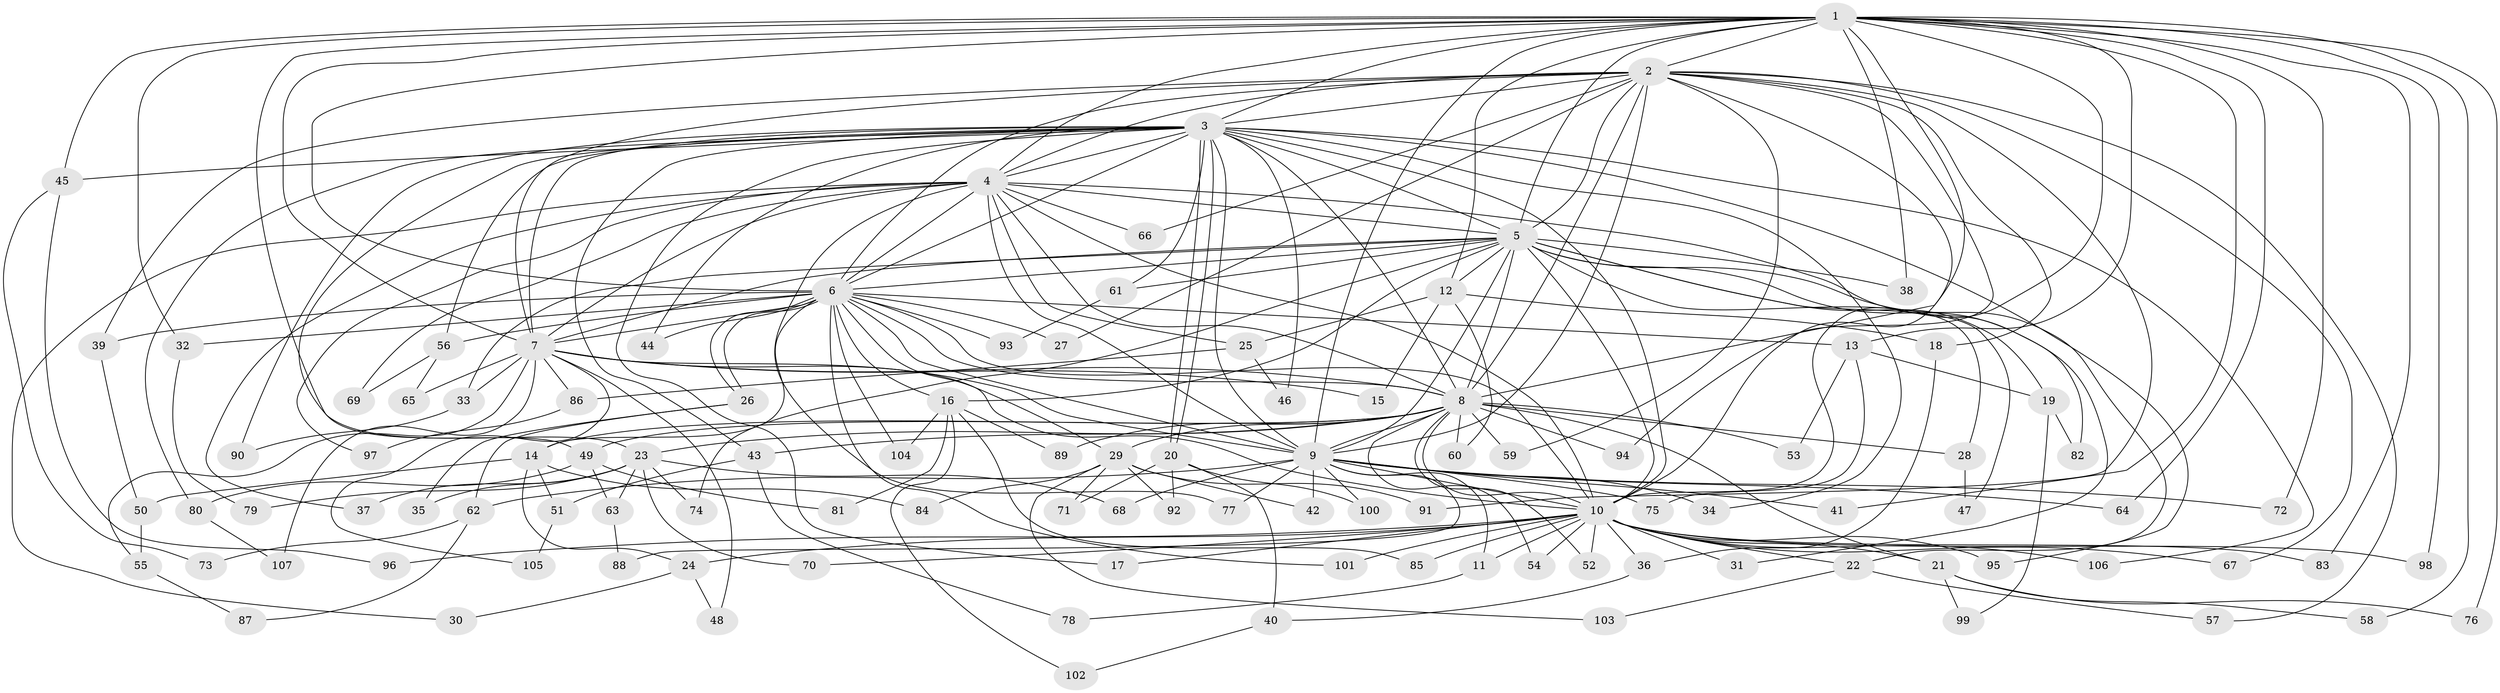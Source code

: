 // coarse degree distribution, {20: 0.03125, 37: 0.015625, 15: 0.015625, 17: 0.015625, 19: 0.015625, 13: 0.015625, 22: 0.015625, 3: 0.125, 6: 0.046875, 5: 0.046875, 2: 0.484375, 7: 0.015625, 4: 0.109375, 10: 0.015625, 8: 0.015625, 1: 0.015625}
// Generated by graph-tools (version 1.1) at 2025/17/03/04/25 18:17:29]
// undirected, 107 vertices, 239 edges
graph export_dot {
graph [start="1"]
  node [color=gray90,style=filled];
  1;
  2;
  3;
  4;
  5;
  6;
  7;
  8;
  9;
  10;
  11;
  12;
  13;
  14;
  15;
  16;
  17;
  18;
  19;
  20;
  21;
  22;
  23;
  24;
  25;
  26;
  27;
  28;
  29;
  30;
  31;
  32;
  33;
  34;
  35;
  36;
  37;
  38;
  39;
  40;
  41;
  42;
  43;
  44;
  45;
  46;
  47;
  48;
  49;
  50;
  51;
  52;
  53;
  54;
  55;
  56;
  57;
  58;
  59;
  60;
  61;
  62;
  63;
  64;
  65;
  66;
  67;
  68;
  69;
  70;
  71;
  72;
  73;
  74;
  75;
  76;
  77;
  78;
  79;
  80;
  81;
  82;
  83;
  84;
  85;
  86;
  87;
  88;
  89;
  90;
  91;
  92;
  93;
  94;
  95;
  96;
  97;
  98;
  99;
  100;
  101;
  102;
  103;
  104;
  105;
  106;
  107;
  1 -- 2;
  1 -- 3;
  1 -- 4;
  1 -- 5;
  1 -- 6;
  1 -- 7;
  1 -- 8;
  1 -- 9;
  1 -- 10;
  1 -- 12;
  1 -- 13;
  1 -- 23;
  1 -- 32;
  1 -- 38;
  1 -- 41;
  1 -- 45;
  1 -- 58;
  1 -- 64;
  1 -- 72;
  1 -- 76;
  1 -- 83;
  1 -- 98;
  2 -- 3;
  2 -- 4;
  2 -- 5;
  2 -- 6;
  2 -- 7;
  2 -- 8;
  2 -- 9;
  2 -- 10;
  2 -- 18;
  2 -- 27;
  2 -- 39;
  2 -- 57;
  2 -- 59;
  2 -- 66;
  2 -- 67;
  2 -- 91;
  2 -- 94;
  3 -- 4;
  3 -- 5;
  3 -- 6;
  3 -- 7;
  3 -- 8;
  3 -- 9;
  3 -- 10;
  3 -- 17;
  3 -- 20;
  3 -- 20;
  3 -- 34;
  3 -- 43;
  3 -- 44;
  3 -- 45;
  3 -- 46;
  3 -- 49;
  3 -- 56;
  3 -- 61;
  3 -- 80;
  3 -- 90;
  3 -- 95;
  3 -- 106;
  4 -- 5;
  4 -- 6;
  4 -- 7;
  4 -- 8;
  4 -- 9;
  4 -- 10;
  4 -- 25;
  4 -- 30;
  4 -- 37;
  4 -- 66;
  4 -- 69;
  4 -- 77;
  4 -- 82;
  4 -- 97;
  5 -- 6;
  5 -- 7;
  5 -- 8;
  5 -- 9;
  5 -- 10;
  5 -- 12;
  5 -- 16;
  5 -- 19;
  5 -- 22;
  5 -- 28;
  5 -- 31;
  5 -- 33;
  5 -- 38;
  5 -- 47;
  5 -- 61;
  5 -- 74;
  6 -- 7;
  6 -- 8;
  6 -- 9;
  6 -- 10;
  6 -- 13;
  6 -- 14;
  6 -- 16;
  6 -- 26;
  6 -- 26;
  6 -- 27;
  6 -- 29;
  6 -- 32;
  6 -- 39;
  6 -- 44;
  6 -- 56;
  6 -- 93;
  6 -- 101;
  6 -- 104;
  7 -- 8;
  7 -- 9;
  7 -- 10;
  7 -- 15;
  7 -- 33;
  7 -- 48;
  7 -- 55;
  7 -- 65;
  7 -- 86;
  7 -- 105;
  7 -- 107;
  8 -- 9;
  8 -- 10;
  8 -- 14;
  8 -- 21;
  8 -- 23;
  8 -- 28;
  8 -- 29;
  8 -- 43;
  8 -- 49;
  8 -- 52;
  8 -- 53;
  8 -- 54;
  8 -- 59;
  8 -- 60;
  8 -- 89;
  8 -- 94;
  9 -- 10;
  9 -- 11;
  9 -- 34;
  9 -- 41;
  9 -- 42;
  9 -- 62;
  9 -- 64;
  9 -- 68;
  9 -- 72;
  9 -- 75;
  9 -- 77;
  9 -- 88;
  9 -- 100;
  10 -- 11;
  10 -- 17;
  10 -- 21;
  10 -- 22;
  10 -- 24;
  10 -- 31;
  10 -- 36;
  10 -- 52;
  10 -- 54;
  10 -- 67;
  10 -- 70;
  10 -- 83;
  10 -- 85;
  10 -- 95;
  10 -- 96;
  10 -- 98;
  10 -- 101;
  10 -- 106;
  11 -- 78;
  12 -- 15;
  12 -- 18;
  12 -- 25;
  12 -- 60;
  13 -- 19;
  13 -- 53;
  13 -- 75;
  14 -- 24;
  14 -- 50;
  14 -- 51;
  14 -- 84;
  16 -- 81;
  16 -- 85;
  16 -- 89;
  16 -- 102;
  16 -- 104;
  18 -- 36;
  19 -- 82;
  19 -- 99;
  20 -- 40;
  20 -- 71;
  20 -- 92;
  20 -- 100;
  21 -- 58;
  21 -- 76;
  21 -- 99;
  22 -- 57;
  22 -- 103;
  23 -- 35;
  23 -- 37;
  23 -- 63;
  23 -- 68;
  23 -- 70;
  23 -- 74;
  23 -- 79;
  24 -- 30;
  24 -- 48;
  25 -- 46;
  25 -- 86;
  26 -- 35;
  26 -- 62;
  28 -- 47;
  29 -- 42;
  29 -- 71;
  29 -- 84;
  29 -- 91;
  29 -- 92;
  29 -- 103;
  32 -- 79;
  33 -- 90;
  36 -- 40;
  39 -- 50;
  40 -- 102;
  43 -- 51;
  43 -- 78;
  45 -- 73;
  45 -- 96;
  49 -- 63;
  49 -- 80;
  49 -- 81;
  50 -- 55;
  51 -- 105;
  55 -- 87;
  56 -- 65;
  56 -- 69;
  61 -- 93;
  62 -- 73;
  62 -- 87;
  63 -- 88;
  80 -- 107;
  86 -- 97;
}
